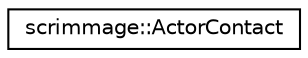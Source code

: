 digraph "Graphical Class Hierarchy"
{
 // LATEX_PDF_SIZE
  edge [fontname="Helvetica",fontsize="10",labelfontname="Helvetica",labelfontsize="10"];
  node [fontname="Helvetica",fontsize="10",shape=record];
  rankdir="LR";
  Node0 [label="scrimmage::ActorContact",height=0.2,width=0.4,color="black", fillcolor="white", style="filled",URL="$classscrimmage_1_1ActorContact.html",tooltip=" "];
}
